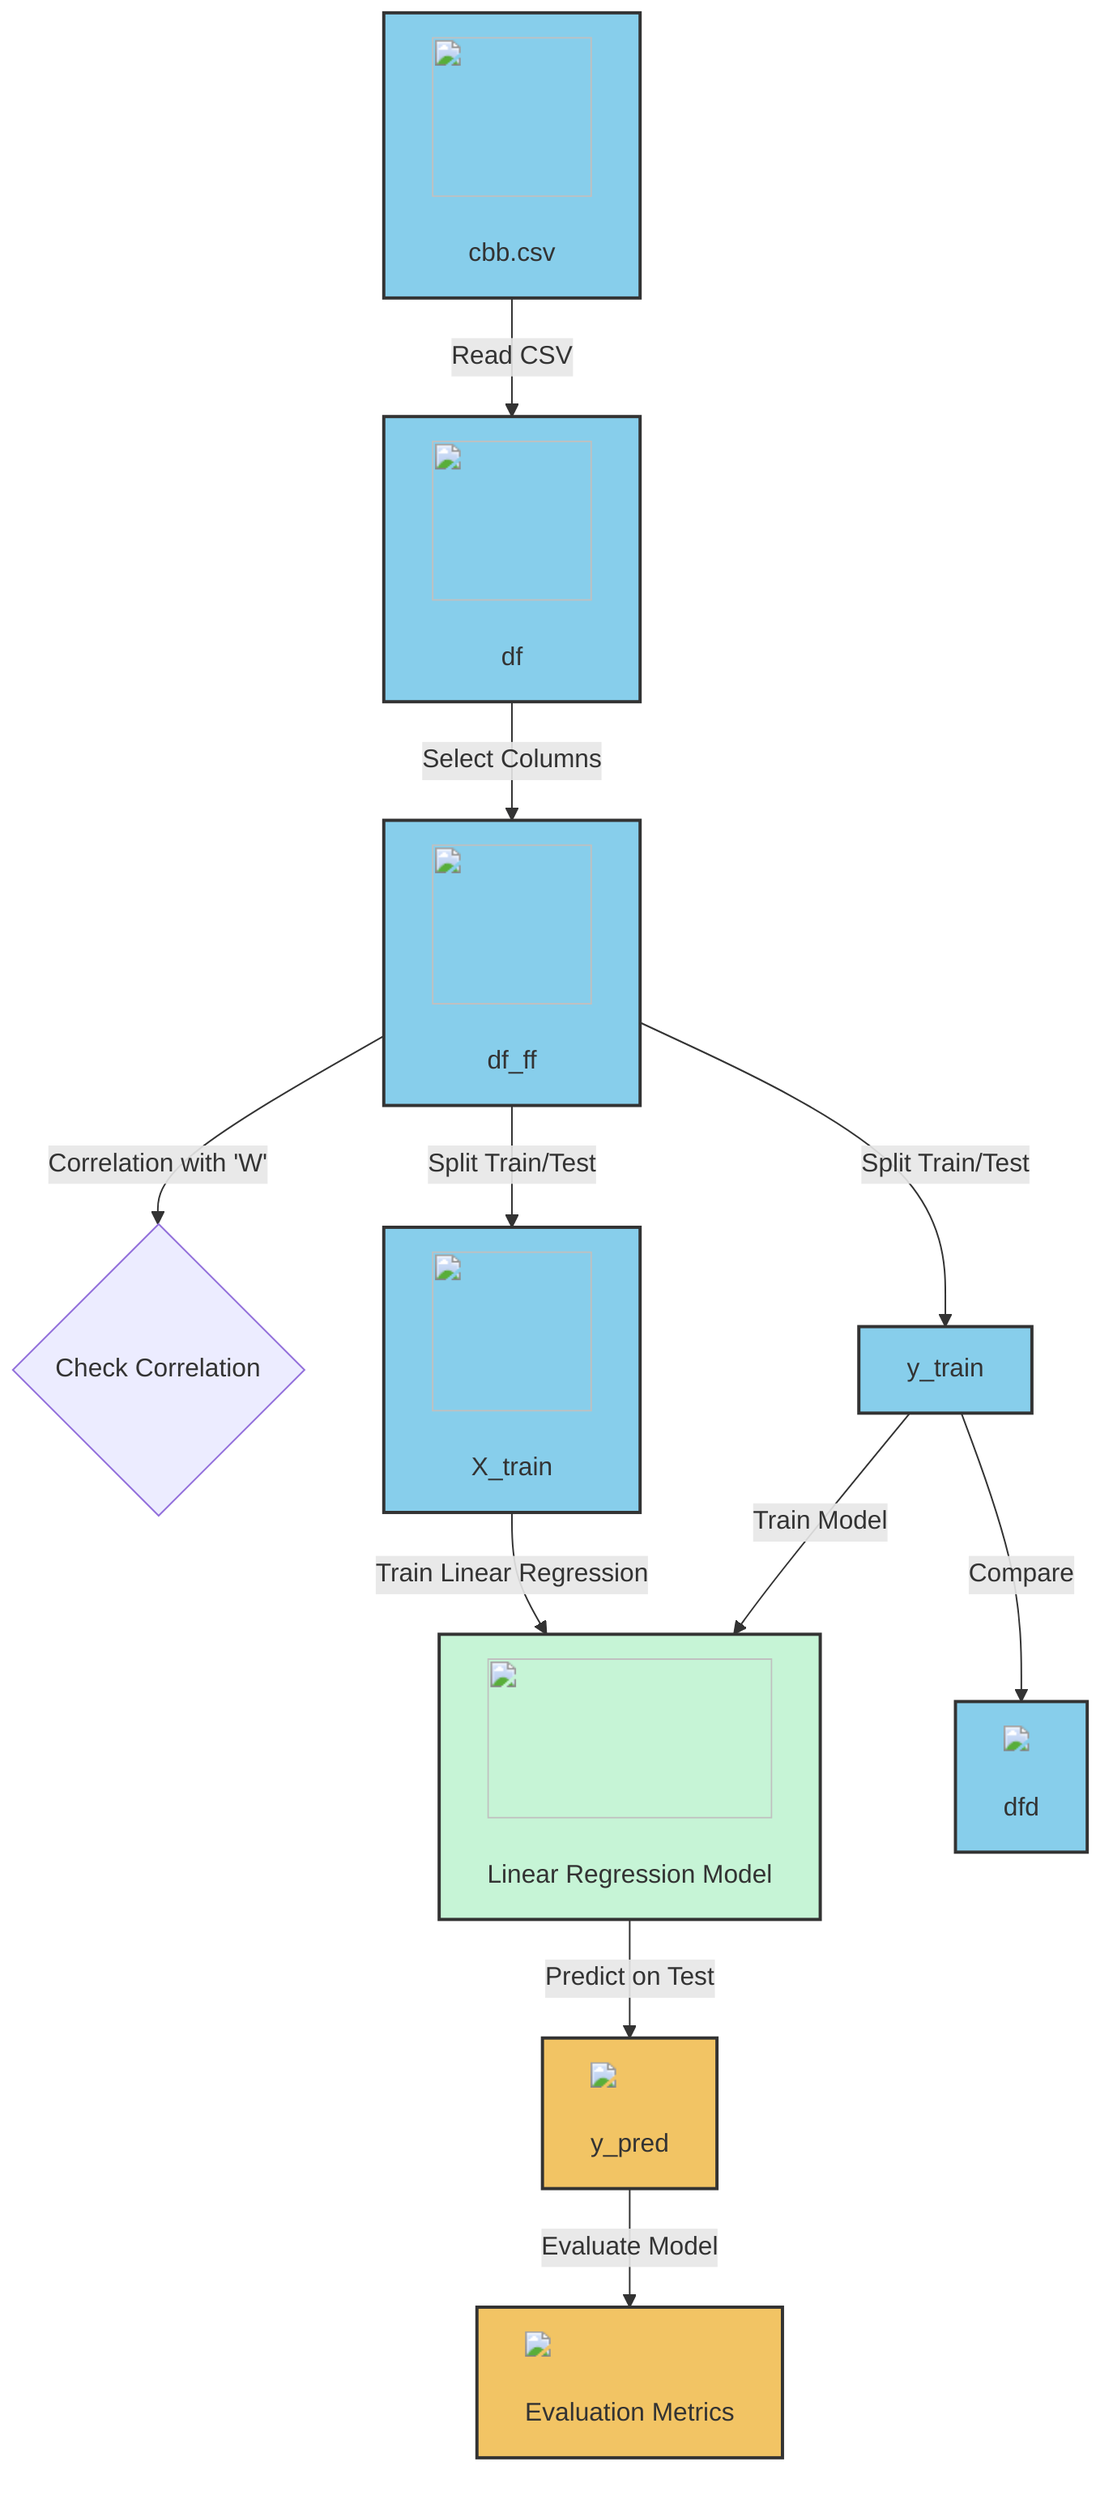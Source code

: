 flowchart TD
    %% Node for data source
    A["<img src='icons/file.svg' width=100 height=100/> <br/> cbb.csv"] -->|Read CSV| B["<img src='icons/table.svg' width=100 height=100/> <br/> df"]
    %% Nodes for data manipulation
    B["<img src='icons/table.svg' width=100 height=100/> <br/> df"] -->|Select Columns| C["<img src='icons/column_split.svg' width=100 height=100/> <br/> df_ff"]
    %% Nodes for correlation analysis
    C["<img src='icons/column_split.svg' width=100 height=100/> <br/> df_ff"] -->|Correlation with 'W'| D{"Check Correlation"}
    %% Nodes for creating training data
    C["<img src='icons/column_split.svg' width=100 height=100/> <br/> df_ff"] -->|Split Train/Test| E["<img src='icons/brain.svg' width=100 height=100/> <br/> X_train"]
    C["<img src='icons/column_split.svg' width=100 height=100/> <br/> df_ff"] -->|Split Train/Test| F["y_train"]
    %% Nodes for training the model
    E["<img src='icons/brain.svg' width=100 height=100/> <br/> X_train"] -->|Train Linear Regression| G["<img src='icons/brain.svg' width=100 height=100/> <br/> Linear Regression Model"]
    F["y_train"] -->|Train Model| G["<img src='icons/brain.svg' width=100 height=100/> <br/> Linear Regression Model"]
    %% Nodes for making predictions
    G["<img src='icons/brain.svg' width=100 height=100/> <br/> Linear Regression Model"] -->|Predict on Test| H["<img src='dummy_plots/lineplot_template.svg' /> <br/> y_pred"]
    %% Nodes for evaluation
    H["<img src='dummy_plots/lineplot_template.svg' /> <br/> y_pred"] -->|Evaluate Model| I["<img src='dummy_plots/barplot_template.svg'/> <br/> Evaluation Metrics"]
    F["y_train"] -->|Compare| J["<img src='dummy_plots/scatter_plot_template.svg'/> <br/> dfd"]

    %% Annotations
    classDef dataNode fill:#87CEEB,stroke:#333,stroke-width:2px;
    classDef modelNode fill:#C6F4D6,stroke:#333,stroke-width:2px;
    classDef evalNode fill:#F2C464,stroke:#333,stroke-width:2px;

    class A dataNode;
    class B,C,E,F,J dataNode;
    class G modelNode;
    class H,I evalNode;